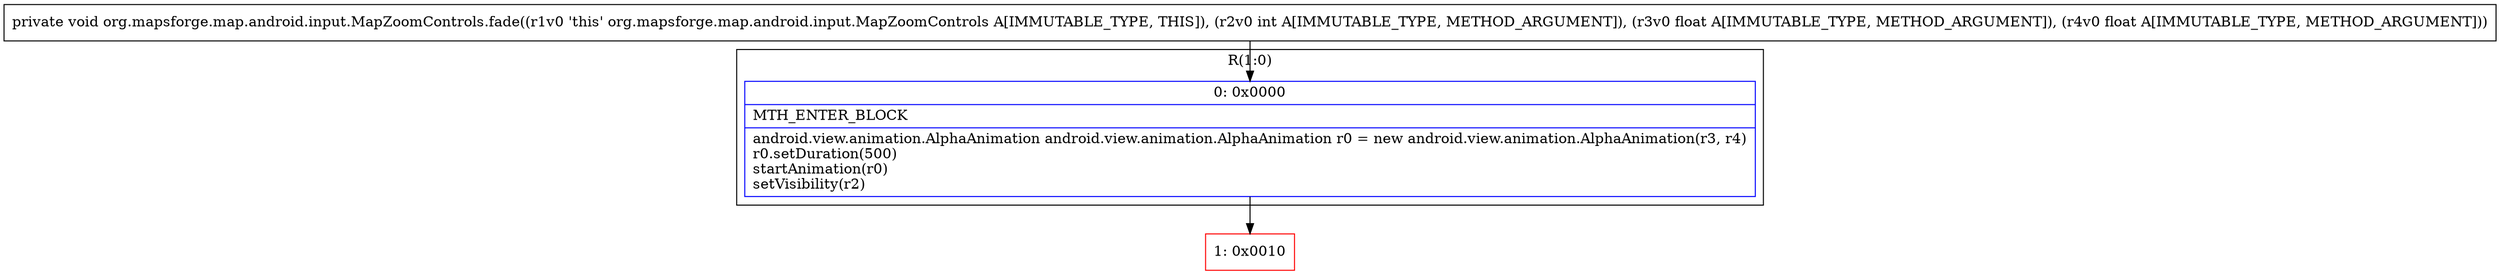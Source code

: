 digraph "CFG fororg.mapsforge.map.android.input.MapZoomControls.fade(IFF)V" {
subgraph cluster_Region_1593567015 {
label = "R(1:0)";
node [shape=record,color=blue];
Node_0 [shape=record,label="{0\:\ 0x0000|MTH_ENTER_BLOCK\l|android.view.animation.AlphaAnimation android.view.animation.AlphaAnimation r0 = new android.view.animation.AlphaAnimation(r3, r4)\lr0.setDuration(500)\lstartAnimation(r0)\lsetVisibility(r2)\l}"];
}
Node_1 [shape=record,color=red,label="{1\:\ 0x0010}"];
MethodNode[shape=record,label="{private void org.mapsforge.map.android.input.MapZoomControls.fade((r1v0 'this' org.mapsforge.map.android.input.MapZoomControls A[IMMUTABLE_TYPE, THIS]), (r2v0 int A[IMMUTABLE_TYPE, METHOD_ARGUMENT]), (r3v0 float A[IMMUTABLE_TYPE, METHOD_ARGUMENT]), (r4v0 float A[IMMUTABLE_TYPE, METHOD_ARGUMENT])) }"];
MethodNode -> Node_0;
Node_0 -> Node_1;
}

